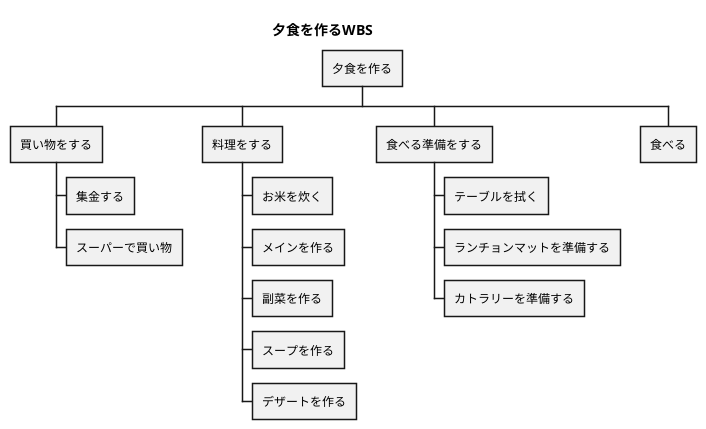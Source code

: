@startwbs 夕食を作るWBS
title 夕食を作るWBS

+ 夕食を作る

** 買い物をする
+++ 集金する
*** スーパーで買い物

** 料理をする
+++ お米を炊く
*** メインを作る
*** 副菜を作る
*** スープを作る
*** デザートを作る

** 食べる準備をする
+++ テーブルを拭く
*** ランチョンマットを準備する
*** カトラリーを準備する

** 食べる

@endwbs